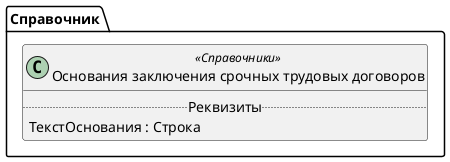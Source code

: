 ﻿@startuml ОснованияЗаключенияСрочныхТрудовыхДоговоров
'!include templates.wsd
'..\include templates.wsd
class Справочник.ОснованияЗаключенияСрочныхТрудовыхДоговоров as "Основания заключения срочных трудовых договоров" <<Справочники>>
{
..Реквизиты..
ТекстОснования : Строка
}
@enduml
